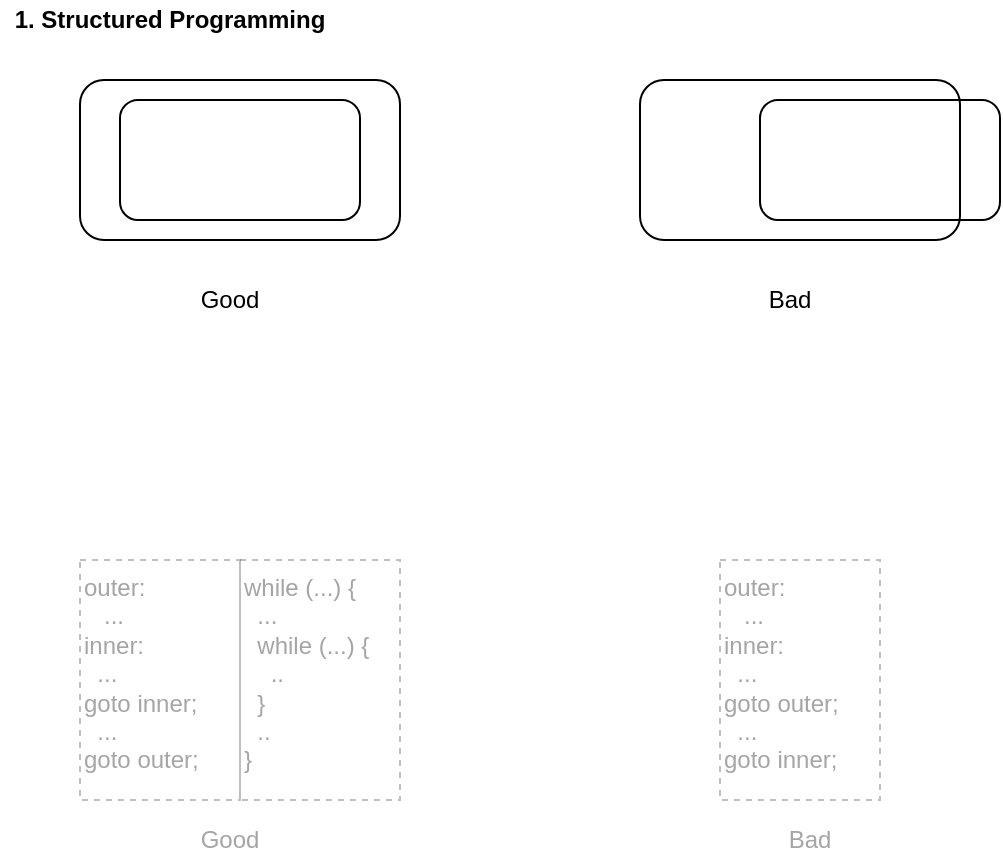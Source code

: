 <mxfile version="14.6.13" type="device" pages="5"><diagram id="4Q_bnU0WEq62cNls5I_W" name="1. Nesting"><mxGraphModel dx="1106" dy="806" grid="1" gridSize="10" guides="1" tooltips="1" connect="1" arrows="1" fold="1" page="1" pageScale="1" pageWidth="1100" pageHeight="850" math="0" shadow="0"><root><mxCell id="0"/><mxCell id="1" parent="0"/><mxCell id="ANpNpaIUzEH3eqscGycW-1" value="" style="rounded=1;whiteSpace=wrap;html=1;fillColor=none;" vertex="1" parent="1"><mxGeometry x="80" y="80" width="160" height="80" as="geometry"/></mxCell><mxCell id="ANpNpaIUzEH3eqscGycW-2" value="" style="rounded=1;whiteSpace=wrap;html=1;fillColor=none;" vertex="1" parent="1"><mxGeometry x="100" y="90" width="120" height="60" as="geometry"/></mxCell><mxCell id="ANpNpaIUzEH3eqscGycW-3" value="" style="rounded=1;whiteSpace=wrap;html=1;fillColor=none;" vertex="1" parent="1"><mxGeometry x="360" y="80" width="160" height="80" as="geometry"/></mxCell><mxCell id="ANpNpaIUzEH3eqscGycW-4" value="" style="rounded=1;whiteSpace=wrap;html=1;fillColor=none;" vertex="1" parent="1"><mxGeometry x="420" y="90" width="120" height="60" as="geometry"/></mxCell><mxCell id="ANpNpaIUzEH3eqscGycW-5" value="1. Structured Programming" style="text;html=1;strokeColor=none;fillColor=none;align=center;verticalAlign=middle;whiteSpace=wrap;rounded=0;fontStyle=1" vertex="1" parent="1"><mxGeometry x="40" y="40" width="170" height="20" as="geometry"/></mxCell><mxCell id="ANpNpaIUzEH3eqscGycW-6" value="Good" style="text;html=1;strokeColor=none;fillColor=none;align=center;verticalAlign=middle;whiteSpace=wrap;rounded=0;" vertex="1" parent="1"><mxGeometry x="80" y="180" width="150" height="20" as="geometry"/></mxCell><mxCell id="ANpNpaIUzEH3eqscGycW-7" value="Bad" style="text;html=1;strokeColor=none;fillColor=none;align=center;verticalAlign=middle;whiteSpace=wrap;rounded=0;" vertex="1" parent="1"><mxGeometry x="360" y="180" width="150" height="20" as="geometry"/></mxCell><mxCell id="ANpNpaIUzEH3eqscGycW-83" value="outer:&lt;br&gt;&amp;nbsp; &amp;nbsp;...&lt;br&gt;inner:&lt;br&gt;&amp;nbsp; ...&lt;br&gt;goto inner;&lt;br&gt;&amp;nbsp; ...&lt;br&gt;goto outer;" style="text;html=1;fillColor=none;align=left;verticalAlign=top;whiteSpace=wrap;rounded=0;sketch=0;fontColor=#000000;opacity=25;strokeColor=#000000;dashed=1;textOpacity=35;" vertex="1" parent="1"><mxGeometry x="80" y="320" width="80" height="120" as="geometry"/></mxCell><mxCell id="ANpNpaIUzEH3eqscGycW-84" value="while (...) {&lt;br&gt;&amp;nbsp; ...&lt;br&gt;&amp;nbsp; while (...) {&lt;br&gt;&amp;nbsp; &amp;nbsp; ..&lt;br&gt;&amp;nbsp; }&lt;br&gt;&amp;nbsp; ..&lt;br&gt;}" style="text;html=1;fillColor=none;align=left;verticalAlign=top;whiteSpace=wrap;rounded=0;sketch=0;fontColor=#000000;opacity=25;strokeColor=#000000;dashed=1;textOpacity=35;" vertex="1" parent="1"><mxGeometry x="160" y="320" width="80" height="120" as="geometry"/></mxCell><mxCell id="ANpNpaIUzEH3eqscGycW-85" value="outer:&lt;br&gt;&amp;nbsp; &amp;nbsp;...&lt;br&gt;inner:&lt;br&gt;&amp;nbsp; ...&lt;br&gt;goto outer;&lt;br&gt;&amp;nbsp; ...&lt;br&gt;goto inner;" style="text;html=1;fillColor=none;align=left;verticalAlign=top;whiteSpace=wrap;rounded=0;sketch=0;fontColor=#000000;opacity=25;strokeColor=#000000;dashed=1;textOpacity=35;" vertex="1" parent="1"><mxGeometry x="400" y="320" width="80" height="120" as="geometry"/></mxCell><mxCell id="ANpNpaIUzEH3eqscGycW-86" value="Good" style="text;html=1;strokeColor=none;fillColor=none;align=center;verticalAlign=middle;whiteSpace=wrap;rounded=0;textOpacity=35;" vertex="1" parent="1"><mxGeometry x="80" y="450" width="150" height="20" as="geometry"/></mxCell><mxCell id="ANpNpaIUzEH3eqscGycW-87" value="Bad" style="text;html=1;strokeColor=none;fillColor=none;align=center;verticalAlign=middle;whiteSpace=wrap;rounded=0;textOpacity=35;" vertex="1" parent="1"><mxGeometry x="370" y="450" width="150" height="20" as="geometry"/></mxCell></root></mxGraphModel></diagram><diagram name="2. Race Condition" id="WBNG8I5DSUapWPyg3AuD"><mxGraphModel dx="1106" dy="806" grid="1" gridSize="10" guides="1" tooltips="1" connect="1" arrows="1" fold="1" page="1" pageScale="1" pageWidth="1100" pageHeight="850" math="0" shadow="0"><root><mxCell id="yyQ3Yl1NAyLRkRWUp1KT-0"/><mxCell id="yyQ3Yl1NAyLRkRWUp1KT-1" parent="yyQ3Yl1NAyLRkRWUp1KT-0"/><mxCell id="yyQ3Yl1NAyLRkRWUp1KT-4" value="" style="rounded=1;whiteSpace=wrap;html=1;fillColor=#ffffff;" vertex="1" parent="yyQ3Yl1NAyLRkRWUp1KT-1"><mxGeometry x="80" y="480" width="310" height="240" as="geometry"/></mxCell><mxCell id="yyQ3Yl1NAyLRkRWUp1KT-12" value="&lt;b&gt;2. Race Condition&lt;/b&gt;" style="text;html=1;strokeColor=none;fillColor=none;align=center;verticalAlign=middle;whiteSpace=wrap;rounded=0;" vertex="1" parent="yyQ3Yl1NAyLRkRWUp1KT-1"><mxGeometry x="50" y="85" width="150" height="20" as="geometry"/></mxCell><mxCell id="yyQ3Yl1NAyLRkRWUp1KT-13" value="" style="rounded=1;whiteSpace=wrap;html=1;" vertex="1" parent="yyQ3Yl1NAyLRkRWUp1KT-1"><mxGeometry x="90" y="145" width="120" height="140" as="geometry"/></mxCell><mxCell id="yyQ3Yl1NAyLRkRWUp1KT-14" value="A" style="ellipse;whiteSpace=wrap;html=1;aspect=fixed;fontStyle=0;strokeColor=#82b366;fillColor=#d5e8d4;" vertex="1" parent="yyQ3Yl1NAyLRkRWUp1KT-1"><mxGeometry x="70" y="165" width="40" height="40" as="geometry"/></mxCell><mxCell id="yyQ3Yl1NAyLRkRWUp1KT-15" value="B" style="ellipse;whiteSpace=wrap;html=1;aspect=fixed;strokeColor=#82b366;fontStyle=0;fillColor=#d5e8d4;" vertex="1" parent="yyQ3Yl1NAyLRkRWUp1KT-1"><mxGeometry x="70" y="225" width="40" height="40" as="geometry"/></mxCell><mxCell id="yyQ3Yl1NAyLRkRWUp1KT-16" value="A" style="ellipse;whiteSpace=wrap;html=1;aspect=fixed;fontStyle=0;strokeColor=#82b366;fillColor=#d5e8d4;" vertex="1" parent="yyQ3Yl1NAyLRkRWUp1KT-1"><mxGeometry x="60" y="540" width="40" height="40" as="geometry"/></mxCell><mxCell id="yyQ3Yl1NAyLRkRWUp1KT-17" value="B" style="ellipse;whiteSpace=wrap;html=1;aspect=fixed;strokeColor=#82b366;fontStyle=0;fillColor=#d5e8d4;" vertex="1" parent="yyQ3Yl1NAyLRkRWUp1KT-1"><mxGeometry x="60" y="600" width="40" height="40" as="geometry"/></mxCell><mxCell id="yyQ3Yl1NAyLRkRWUp1KT-18" style="edgeStyle=orthogonalEdgeStyle;curved=1;orthogonalLoop=1;jettySize=auto;html=1;exitX=0;exitY=0.5;exitDx=0;exitDy=0;entryX=0.5;entryY=0;entryDx=0;entryDy=0;" edge="1" parent="yyQ3Yl1NAyLRkRWUp1KT-1" source="yyQ3Yl1NAyLRkRWUp1KT-20" target="yyQ3Yl1NAyLRkRWUp1KT-22"><mxGeometry relative="1" as="geometry"/></mxCell><mxCell id="yyQ3Yl1NAyLRkRWUp1KT-19" style="edgeStyle=orthogonalEdgeStyle;curved=1;orthogonalLoop=1;jettySize=auto;html=1;exitX=1;exitY=0.5;exitDx=0;exitDy=0;entryX=0.5;entryY=0;entryDx=0;entryDy=0;" edge="1" parent="yyQ3Yl1NAyLRkRWUp1KT-1" source="yyQ3Yl1NAyLRkRWUp1KT-20" target="yyQ3Yl1NAyLRkRWUp1KT-25"><mxGeometry relative="1" as="geometry"/></mxCell><mxCell id="yyQ3Yl1NAyLRkRWUp1KT-20" value="None" style="ellipse;whiteSpace=wrap;html=1;" vertex="1" parent="yyQ3Yl1NAyLRkRWUp1KT-1"><mxGeometry x="200" y="500" width="80" height="40" as="geometry"/></mxCell><mxCell id="yyQ3Yl1NAyLRkRWUp1KT-21" style="edgeStyle=orthogonalEdgeStyle;curved=1;orthogonalLoop=1;jettySize=auto;html=1;exitX=0.5;exitY=1;exitDx=0;exitDy=0;entryX=0;entryY=0.5;entryDx=0;entryDy=0;" edge="1" parent="yyQ3Yl1NAyLRkRWUp1KT-1" source="yyQ3Yl1NAyLRkRWUp1KT-22" target="yyQ3Yl1NAyLRkRWUp1KT-26"><mxGeometry relative="1" as="geometry"/></mxCell><mxCell id="yyQ3Yl1NAyLRkRWUp1KT-22" value="Waiting for B" style="ellipse;whiteSpace=wrap;html=1;" vertex="1" parent="yyQ3Yl1NAyLRkRWUp1KT-1"><mxGeometry x="120" y="580" width="80" height="40" as="geometry"/></mxCell><mxCell id="yyQ3Yl1NAyLRkRWUp1KT-23" value="Which came first? A or B?" style="text;html=1;strokeColor=none;fillColor=none;align=center;verticalAlign=middle;whiteSpace=wrap;rounded=0;" vertex="1" parent="yyQ3Yl1NAyLRkRWUp1KT-1"><mxGeometry x="70" y="305" width="150" height="20" as="geometry"/></mxCell><mxCell id="yyQ3Yl1NAyLRkRWUp1KT-24" style="edgeStyle=orthogonalEdgeStyle;curved=1;orthogonalLoop=1;jettySize=auto;html=1;exitX=0.5;exitY=1;exitDx=0;exitDy=0;entryX=1;entryY=0.5;entryDx=0;entryDy=0;" edge="1" parent="yyQ3Yl1NAyLRkRWUp1KT-1" source="yyQ3Yl1NAyLRkRWUp1KT-25" target="yyQ3Yl1NAyLRkRWUp1KT-26"><mxGeometry relative="1" as="geometry"/></mxCell><mxCell id="yyQ3Yl1NAyLRkRWUp1KT-25" value="Waiting for A" style="ellipse;whiteSpace=wrap;html=1;" vertex="1" parent="yyQ3Yl1NAyLRkRWUp1KT-1"><mxGeometry x="280" y="580" width="80" height="40" as="geometry"/></mxCell><mxCell id="yyQ3Yl1NAyLRkRWUp1KT-26" value="Both" style="ellipse;whiteSpace=wrap;html=1;" vertex="1" parent="yyQ3Yl1NAyLRkRWUp1KT-1"><mxGeometry x="200" y="660" width="80" height="40" as="geometry"/></mxCell><mxCell id="yyQ3Yl1NAyLRkRWUp1KT-27" value="Solution" style="text;html=1;strokeColor=none;fillColor=none;align=center;verticalAlign=middle;whiteSpace=wrap;rounded=0;" vertex="1" parent="yyQ3Yl1NAyLRkRWUp1KT-1"><mxGeometry x="165" y="740" width="150" height="20" as="geometry"/></mxCell><mxCell id="yyQ3Yl1NAyLRkRWUp1KT-39" value="A" style="text;html=1;strokeColor=none;fillColor=none;align=center;verticalAlign=middle;whiteSpace=wrap;rounded=0;fontColor=#82B366;" vertex="1" parent="yyQ3Yl1NAyLRkRWUp1KT-1"><mxGeometry x="145" y="525" width="20" height="20" as="geometry"/></mxCell><mxCell id="yyQ3Yl1NAyLRkRWUp1KT-40" value="A" style="text;html=1;strokeColor=none;fillColor=none;align=center;verticalAlign=middle;whiteSpace=wrap;rounded=0;fontColor=#82B366;" vertex="1" parent="yyQ3Yl1NAyLRkRWUp1KT-1"><mxGeometry x="320" y="650" width="20" height="20" as="geometry"/></mxCell><mxCell id="yyQ3Yl1NAyLRkRWUp1KT-41" value="B" style="text;html=1;strokeColor=none;fillColor=none;align=center;verticalAlign=middle;whiteSpace=wrap;rounded=0;fontColor=#82B366;" vertex="1" parent="yyQ3Yl1NAyLRkRWUp1KT-1"><mxGeometry x="145" y="650" width="20" height="20" as="geometry"/></mxCell><mxCell id="yyQ3Yl1NAyLRkRWUp1KT-42" value="B" style="text;html=1;strokeColor=none;fillColor=none;align=center;verticalAlign=middle;whiteSpace=wrap;rounded=0;fontColor=#82B366;" vertex="1" parent="yyQ3Yl1NAyLRkRWUp1KT-1"><mxGeometry x="310" y="520" width="20" height="20" as="geometry"/></mxCell></root></mxGraphModel></diagram><diagram name="3. Daisy Chain" id="snaIbZri8QGP4h1suc9p"><mxGraphModel dx="1106" dy="-44" grid="1" gridSize="10" guides="1" tooltips="1" connect="1" arrows="1" fold="1" page="1" pageScale="1" pageWidth="1100" pageHeight="850" math="0" shadow="0"><root><mxCell id="BhmPyiUZ_jtH-7-oKW-_-0"/><mxCell id="BhmPyiUZ_jtH-7-oKW-_-1" parent="BhmPyiUZ_jtH-7-oKW-_-0"/><mxCell id="BhmPyiUZ_jtH-7-oKW-_-3" value="" style="rounded=1;whiteSpace=wrap;html=1;fontColor=#82B366;fillColor=#ffffff;" vertex="1" parent="BhmPyiUZ_jtH-7-oKW-_-1"><mxGeometry x="85" y="960" width="630" height="235" as="geometry"/></mxCell><mxCell id="BhmPyiUZ_jtH-7-oKW-_-28" value="&lt;b&gt;3. Daisy Chain&lt;/b&gt;" style="text;html=1;strokeColor=none;fillColor=none;align=center;verticalAlign=middle;whiteSpace=wrap;rounded=0;" vertex="1" parent="BhmPyiUZ_jtH-7-oKW-_-1"><mxGeometry x="60" y="920" width="150" height="20" as="geometry"/></mxCell><mxCell id="BhmPyiUZ_jtH-7-oKW-_-29" value="F" style="rounded=1;whiteSpace=wrap;html=1;" vertex="1" parent="BhmPyiUZ_jtH-7-oKW-_-1"><mxGeometry x="190" y="995" width="125" height="140" as="geometry"/></mxCell><mxCell id="BhmPyiUZ_jtH-7-oKW-_-30" value="X" style="ellipse;whiteSpace=wrap;html=1;aspect=fixed;fontStyle=0;strokeColor=#82b366;fillColor=#d5e8d4;" vertex="1" parent="BhmPyiUZ_jtH-7-oKW-_-1"><mxGeometry x="170" y="1020" width="40" height="40" as="geometry"/></mxCell><mxCell id="BhmPyiUZ_jtH-7-oKW-_-31" style="edgeStyle=orthogonalEdgeStyle;curved=1;orthogonalLoop=1;jettySize=auto;html=1;exitX=1;exitY=0.5;exitDx=0;exitDy=0;entryX=0;entryY=0.5;entryDx=0;entryDy=0;" edge="1" parent="BhmPyiUZ_jtH-7-oKW-_-1" source="BhmPyiUZ_jtH-7-oKW-_-32" target="BhmPyiUZ_jtH-7-oKW-_-34"><mxGeometry relative="1" as="geometry"/></mxCell><mxCell id="BhmPyiUZ_jtH-7-oKW-_-32" value="Pass" style="ellipse;whiteSpace=wrap;html=1;aspect=fixed;fontStyle=0;strokeColor=#d6b656;fillColor=#fff2cc;" vertex="1" parent="BhmPyiUZ_jtH-7-oKW-_-1"><mxGeometry x="295" y="1020" width="40" height="40" as="geometry"/></mxCell><mxCell id="BhmPyiUZ_jtH-7-oKW-_-33" value="G" style="rounded=1;whiteSpace=wrap;html=1;" vertex="1" parent="BhmPyiUZ_jtH-7-oKW-_-1"><mxGeometry x="455" y="995" width="120" height="140" as="geometry"/></mxCell><mxCell id="BhmPyiUZ_jtH-7-oKW-_-34" value="X" style="ellipse;whiteSpace=wrap;html=1;aspect=fixed;fontStyle=0;strokeColor=#82b366;fillColor=#d5e8d4;" vertex="1" parent="BhmPyiUZ_jtH-7-oKW-_-1"><mxGeometry x="435" y="1020" width="40" height="40" as="geometry"/></mxCell><mxCell id="BhmPyiUZ_jtH-7-oKW-_-35" value="Pass" style="ellipse;whiteSpace=wrap;html=1;aspect=fixed;fontStyle=0;strokeColor=#d6b656;fillColor=#fff2cc;" vertex="1" parent="BhmPyiUZ_jtH-7-oKW-_-1"><mxGeometry x="555" y="1020" width="40" height="40" as="geometry"/></mxCell><mxCell id="BhmPyiUZ_jtH-7-oKW-_-36" value="Result" style="ellipse;whiteSpace=wrap;html=1;aspect=fixed;fontStyle=0;strokeColor=#d6b656;fillColor=#fff2cc;" vertex="1" parent="BhmPyiUZ_jtH-7-oKW-_-1"><mxGeometry x="295" y="1070" width="40" height="40" as="geometry"/></mxCell><mxCell id="BhmPyiUZ_jtH-7-oKW-_-37" value="Result" style="ellipse;whiteSpace=wrap;html=1;aspect=fixed;fontStyle=0;strokeColor=#d6b656;fillColor=#fff2cc;" vertex="1" parent="BhmPyiUZ_jtH-7-oKW-_-1"><mxGeometry x="555" y="1070" width="40" height="40" as="geometry"/></mxCell><mxCell id="BhmPyiUZ_jtH-7-oKW-_-38" value="" style="endArrow=classic;html=1;exitX=1;exitY=0.5;exitDx=0;exitDy=0;" edge="1" parent="BhmPyiUZ_jtH-7-oKW-_-1" source="BhmPyiUZ_jtH-7-oKW-_-37"><mxGeometry width="50" height="50" relative="1" as="geometry"><mxPoint x="415" y="1135" as="sourcePoint"/><mxPoint x="695" y="1090" as="targetPoint"/></mxGeometry></mxCell><mxCell id="BhmPyiUZ_jtH-7-oKW-_-43" value="" style="endArrow=classic;html=1;fontColor=#82B366;exitX=1;exitY=0.5;exitDx=0;exitDy=0;rounded=0;entryX=0;entryY=0.5;entryDx=0;entryDy=0;" edge="1" parent="BhmPyiUZ_jtH-7-oKW-_-1" source="BhmPyiUZ_jtH-7-oKW-_-36" target="BhmPyiUZ_jtH-7-oKW-_-46"><mxGeometry width="50" height="50" relative="1" as="geometry"><mxPoint x="555" y="885" as="sourcePoint"/><mxPoint x="645" y="1090" as="targetPoint"/><Array as="points"><mxPoint x="375" y="1090"/><mxPoint x="375" y="1155"/><mxPoint x="645" y="1155"/><mxPoint x="645" y="1090"/></Array></mxGeometry></mxCell><mxCell id="BhmPyiUZ_jtH-7-oKW-_-44" style="edgeStyle=orthogonalEdgeStyle;rounded=0;orthogonalLoop=1;jettySize=auto;html=1;exitX=1;exitY=0.5;exitDx=0;exitDy=0;entryX=0;entryY=0.5;entryDx=0;entryDy=0;fontColor=#82B366;" edge="1" parent="BhmPyiUZ_jtH-7-oKW-_-1" source="BhmPyiUZ_jtH-7-oKW-_-45" target="BhmPyiUZ_jtH-7-oKW-_-30"><mxGeometry relative="1" as="geometry"/></mxCell><mxCell id="BhmPyiUZ_jtH-7-oKW-_-45" value="X" style="ellipse;whiteSpace=wrap;html=1;aspect=fixed;fontStyle=0;strokeColor=#82b366;fillColor=#d5e8d4;" vertex="1" parent="BhmPyiUZ_jtH-7-oKW-_-1"><mxGeometry x="65" y="1020" width="40" height="40" as="geometry"/></mxCell><mxCell id="BhmPyiUZ_jtH-7-oKW-_-46" value="Result" style="ellipse;whiteSpace=wrap;html=1;aspect=fixed;fontStyle=0;strokeColor=#d6b656;fillColor=#fff2cc;" vertex="1" parent="BhmPyiUZ_jtH-7-oKW-_-1"><mxGeometry x="695" y="1070" width="40" height="40" as="geometry"/></mxCell></root></mxGraphModel></diagram><diagram name="4. Deadlock Prevention" id="9IkSQtsOBhTDEOUI-hZA"><mxGraphModel dx="1106" dy="-44" grid="1" gridSize="10" guides="1" tooltips="1" connect="1" arrows="1" fold="1" page="1" pageScale="1" pageWidth="1100" pageHeight="850" math="0" shadow="0"><root><mxCell id="noIwqjlJvWMZ7qIGSSQX-0"/><mxCell id="noIwqjlJvWMZ7qIGSSQX-1" parent="noIwqjlJvWMZ7qIGSSQX-0"/><mxCell id="noIwqjlJvWMZ7qIGSSQX-2" value="Resource&amp;nbsp;Server" style="rounded=1;whiteSpace=wrap;html=1;verticalAlign=top;" vertex="1" parent="noIwqjlJvWMZ7qIGSSQX-1"><mxGeometry x="510" y="1050" width="220" height="320" as="geometry"/></mxCell><mxCell id="noIwqjlJvWMZ7qIGSSQX-47" value="&lt;b&gt;4. Deadlock Prevention&lt;/b&gt;" style="text;html=1;strokeColor=none;fillColor=none;align=center;verticalAlign=middle;whiteSpace=wrap;rounded=0;" vertex="1" parent="noIwqjlJvWMZ7qIGSSQX-1"><mxGeometry x="110" y="920" width="150" height="20" as="geometry"/></mxCell><mxCell id="noIwqjlJvWMZ7qIGSSQX-48" value="Client J" style="rounded=1;whiteSpace=wrap;html=1;" vertex="1" parent="noIwqjlJvWMZ7qIGSSQX-1"><mxGeometry x="150" y="980" width="120" height="200" as="geometry"/></mxCell><mxCell id="noIwqjlJvWMZ7qIGSSQX-49" style="edgeStyle=orthogonalEdgeStyle;rounded=0;orthogonalLoop=1;jettySize=auto;html=1;exitX=1;exitY=0.5;exitDx=0;exitDy=0;entryX=0;entryY=0.5;entryDx=0;entryDy=0;fontColor=#000000;" edge="1" parent="noIwqjlJvWMZ7qIGSSQX-1" source="noIwqjlJvWMZ7qIGSSQX-50" target="noIwqjlJvWMZ7qIGSSQX-62"><mxGeometry relative="1" as="geometry"/></mxCell><mxCell id="noIwqjlJvWMZ7qIGSSQX-50" value="Request" style="ellipse;whiteSpace=wrap;html=1;aspect=fixed;fontStyle=0;strokeColor=#82b366;fillColor=#d5e8d4;" vertex="1" parent="noIwqjlJvWMZ7qIGSSQX-1"><mxGeometry x="250" y="1000" width="40" height="40" as="geometry"/></mxCell><mxCell id="noIwqjlJvWMZ7qIGSSQX-51" value="Grant" style="ellipse;whiteSpace=wrap;html=1;aspect=fixed;fontStyle=0;strokeColor=#d6b656;fillColor=#fff2cc;" vertex="1" parent="noIwqjlJvWMZ7qIGSSQX-1"><mxGeometry x="250" y="1060" width="40" height="40" as="geometry"/></mxCell><mxCell id="noIwqjlJvWMZ7qIGSSQX-52" style="edgeStyle=orthogonalEdgeStyle;rounded=0;orthogonalLoop=1;jettySize=auto;html=1;exitX=1;exitY=0.5;exitDx=0;exitDy=0;entryX=0;entryY=0.5;entryDx=0;entryDy=0;fontColor=#000000;" edge="1" parent="noIwqjlJvWMZ7qIGSSQX-1" source="noIwqjlJvWMZ7qIGSSQX-53" target="noIwqjlJvWMZ7qIGSSQX-66"><mxGeometry relative="1" as="geometry"><Array as="points"><mxPoint x="370" y="1140"/><mxPoint x="370" y="1220"/><mxPoint x="460" y="1220"/><mxPoint x="460" y="1260"/></Array></mxGeometry></mxCell><mxCell id="noIwqjlJvWMZ7qIGSSQX-53" value="Operate" style="ellipse;whiteSpace=wrap;html=1;aspect=fixed;fontStyle=0;strokeColor=#82b366;fillColor=#d5e8d4;" vertex="1" parent="noIwqjlJvWMZ7qIGSSQX-1"><mxGeometry x="250" y="1120" width="40" height="40" as="geometry"/></mxCell><mxCell id="noIwqjlJvWMZ7qIGSSQX-54" value="Client K" style="rounded=1;whiteSpace=wrap;html=1;" vertex="1" parent="noIwqjlJvWMZ7qIGSSQX-1"><mxGeometry x="150" y="1220" width="120" height="200" as="geometry"/></mxCell><mxCell id="noIwqjlJvWMZ7qIGSSQX-55" style="edgeStyle=orthogonalEdgeStyle;rounded=0;orthogonalLoop=1;jettySize=auto;html=1;exitX=1;exitY=0.5;exitDx=0;exitDy=0;fontColor=#000000;" edge="1" parent="noIwqjlJvWMZ7qIGSSQX-1" source="noIwqjlJvWMZ7qIGSSQX-56"><mxGeometry relative="1" as="geometry"><mxPoint x="490" y="1140" as="targetPoint"/><Array as="points"><mxPoint x="390" y="1260"/><mxPoint x="390" y="1140"/></Array></mxGeometry></mxCell><mxCell id="noIwqjlJvWMZ7qIGSSQX-56" value="Request" style="ellipse;whiteSpace=wrap;html=1;aspect=fixed;fontStyle=0;strokeColor=#82b366;fillColor=#d5e8d4;" vertex="1" parent="noIwqjlJvWMZ7qIGSSQX-1"><mxGeometry x="250" y="1240" width="40" height="40" as="geometry"/></mxCell><mxCell id="noIwqjlJvWMZ7qIGSSQX-57" value="Grant" style="ellipse;whiteSpace=wrap;html=1;aspect=fixed;fontStyle=0;strokeColor=#d6b656;fillColor=#fff2cc;" vertex="1" parent="noIwqjlJvWMZ7qIGSSQX-1"><mxGeometry x="250" y="1300" width="40" height="40" as="geometry"/></mxCell><mxCell id="noIwqjlJvWMZ7qIGSSQX-58" style="edgeStyle=orthogonalEdgeStyle;rounded=0;orthogonalLoop=1;jettySize=auto;html=1;fontColor=#000000;" edge="1" parent="noIwqjlJvWMZ7qIGSSQX-1" source="noIwqjlJvWMZ7qIGSSQX-59"><mxGeometry relative="1" as="geometry"><mxPoint x="490" y="1260" as="targetPoint"/><Array as="points"><mxPoint x="370" y="1380"/><mxPoint x="370" y="1220"/><mxPoint x="460" y="1220"/><mxPoint x="460" y="1260"/></Array></mxGeometry></mxCell><mxCell id="noIwqjlJvWMZ7qIGSSQX-59" value="Operate" style="ellipse;whiteSpace=wrap;html=1;aspect=fixed;fontStyle=0;strokeColor=#82b366;fillColor=#d5e8d4;" vertex="1" parent="noIwqjlJvWMZ7qIGSSQX-1"><mxGeometry x="250" y="1360" width="40" height="40" as="geometry"/></mxCell><mxCell id="noIwqjlJvWMZ7qIGSSQX-60" value="Resource 1" style="shape=cylinder3;whiteSpace=wrap;html=1;boundedLbl=1;backgroundOutline=1;size=15;fillColor=#ffffff;" vertex="1" parent="noIwqjlJvWMZ7qIGSSQX-1"><mxGeometry x="590" y="1110" width="70" height="80" as="geometry"/></mxCell><mxCell id="noIwqjlJvWMZ7qIGSSQX-61" value="Resource 2" style="shape=cylinder3;whiteSpace=wrap;html=1;boundedLbl=1;backgroundOutline=1;size=15;fillColor=#ffffff;" vertex="1" parent="noIwqjlJvWMZ7qIGSSQX-1"><mxGeometry x="590" y="1230" width="70" height="80" as="geometry"/></mxCell><mxCell id="noIwqjlJvWMZ7qIGSSQX-62" value="Request" style="ellipse;whiteSpace=wrap;html=1;aspect=fixed;fontStyle=0;strokeColor=#82b366;fillColor=#d5e8d4;" vertex="1" parent="noIwqjlJvWMZ7qIGSSQX-1"><mxGeometry x="490" y="1120" width="40" height="40" as="geometry"/></mxCell><mxCell id="noIwqjlJvWMZ7qIGSSQX-63" style="edgeStyle=orthogonalEdgeStyle;rounded=0;orthogonalLoop=1;jettySize=auto;html=1;entryX=1;entryY=0.5;entryDx=0;entryDy=0;fontColor=#000000;" edge="1" parent="noIwqjlJvWMZ7qIGSSQX-1" source="noIwqjlJvWMZ7qIGSSQX-65" target="noIwqjlJvWMZ7qIGSSQX-51"><mxGeometry relative="1" as="geometry"><Array as="points"><mxPoint x="380" y="1200"/><mxPoint x="380" y="1080"/></Array></mxGeometry></mxCell><mxCell id="noIwqjlJvWMZ7qIGSSQX-64" style="edgeStyle=orthogonalEdgeStyle;rounded=0;orthogonalLoop=1;jettySize=auto;html=1;entryX=1;entryY=0.5;entryDx=0;entryDy=0;fontColor=#000000;" edge="1" parent="noIwqjlJvWMZ7qIGSSQX-1" source="noIwqjlJvWMZ7qIGSSQX-65" target="noIwqjlJvWMZ7qIGSSQX-57"><mxGeometry relative="1" as="geometry"><Array as="points"><mxPoint x="380" y="1200"/><mxPoint x="380" y="1320"/></Array></mxGeometry></mxCell><mxCell id="noIwqjlJvWMZ7qIGSSQX-65" value="Grant" style="ellipse;whiteSpace=wrap;html=1;aspect=fixed;fontStyle=0;strokeColor=#d6b656;fillColor=#fff2cc;" vertex="1" parent="noIwqjlJvWMZ7qIGSSQX-1"><mxGeometry x="490" y="1180" width="40" height="40" as="geometry"/></mxCell><mxCell id="noIwqjlJvWMZ7qIGSSQX-66" value="Operate" style="ellipse;whiteSpace=wrap;html=1;aspect=fixed;fontStyle=0;strokeColor=#82b366;fillColor=#d5e8d4;" vertex="1" parent="noIwqjlJvWMZ7qIGSSQX-1"><mxGeometry x="490" y="1240" width="40" height="40" as="geometry"/></mxCell></root></mxGraphModel></diagram><diagram id="ObGuWK75dah-ZzzTyG8b" name="5. Request / Acknowledge"><mxGraphModel dx="1106" dy="-44" grid="1" gridSize="10" guides="1" tooltips="1" connect="1" arrows="1" fold="1" page="1" pageScale="1" pageWidth="1100" pageHeight="850" math="0" shadow="0"><root><mxCell id="2lnBuuxt6MrL30sBTAzK-0"/><mxCell id="2lnBuuxt6MrL30sBTAzK-1" parent="2lnBuuxt6MrL30sBTAzK-0"/><mxCell id="2lnBuuxt6MrL30sBTAzK-3" value="&lt;b&gt;5. Request / Acknowledge&lt;/b&gt;" style="text;html=1;strokeColor=none;fillColor=none;align=center;verticalAlign=middle;whiteSpace=wrap;rounded=0;" vertex="1" parent="2lnBuuxt6MrL30sBTAzK-1"><mxGeometry x="60" y="920" width="170" height="20" as="geometry"/></mxCell><mxCell id="2lnBuuxt6MrL30sBTAzK-4" value="P" style="rounded=1;whiteSpace=wrap;html=1;" vertex="1" parent="2lnBuuxt6MrL30sBTAzK-1"><mxGeometry x="190" y="995" width="125" height="140" as="geometry"/></mxCell><mxCell id="2lnBuuxt6MrL30sBTAzK-6" style="edgeStyle=orthogonalEdgeStyle;curved=1;orthogonalLoop=1;jettySize=auto;html=1;exitX=1;exitY=0.5;exitDx=0;exitDy=0;entryX=0;entryY=0.5;entryDx=0;entryDy=0;" edge="1" parent="2lnBuuxt6MrL30sBTAzK-1" source="2lnBuuxt6MrL30sBTAzK-7" target="2lnBuuxt6MrL30sBTAzK-9"><mxGeometry relative="1" as="geometry"/></mxCell><mxCell id="2lnBuuxt6MrL30sBTAzK-7" value="Ack" style="ellipse;whiteSpace=wrap;html=1;aspect=fixed;fontStyle=0;strokeColor=#d6b656;fillColor=#fff2cc;" vertex="1" parent="2lnBuuxt6MrL30sBTAzK-1"><mxGeometry x="295" y="1070" width="40" height="40" as="geometry"/></mxCell><mxCell id="2lnBuuxt6MrL30sBTAzK-8" value="Q" style="rounded=1;whiteSpace=wrap;html=1;" vertex="1" parent="2lnBuuxt6MrL30sBTAzK-1"><mxGeometry x="455" y="995" width="120" height="140" as="geometry"/></mxCell><mxCell id="2lnBuuxt6MrL30sBTAzK-9" value="Data" style="ellipse;whiteSpace=wrap;html=1;aspect=fixed;fontStyle=0;strokeColor=#82b366;fillColor=#d5e8d4;" vertex="1" parent="2lnBuuxt6MrL30sBTAzK-1"><mxGeometry x="435" y="1070" width="40" height="40" as="geometry"/></mxCell><mxCell id="2lnBuuxt6MrL30sBTAzK-11" value="Req" style="ellipse;whiteSpace=wrap;html=1;aspect=fixed;fontStyle=0;strokeColor=#82b366;fillColor=#d5e8d4;" vertex="1" parent="2lnBuuxt6MrL30sBTAzK-1"><mxGeometry x="295" y="1020" width="40" height="40" as="geometry"/></mxCell><mxCell id="2lnBuuxt6MrL30sBTAzK-12" value="Result" style="ellipse;whiteSpace=wrap;html=1;aspect=fixed;fontStyle=0;strokeColor=#d6b656;fillColor=#fff2cc;" vertex="1" parent="2lnBuuxt6MrL30sBTAzK-1"><mxGeometry x="560" y="1045" width="40" height="40" as="geometry"/></mxCell><mxCell id="2lnBuuxt6MrL30sBTAzK-20" style="edgeStyle=orthogonalEdgeStyle;rounded=0;orthogonalLoop=1;jettySize=auto;html=1;entryX=1;entryY=0.5;entryDx=0;entryDy=0;fontColor=#000000;strokeWidth=1;" edge="1" parent="2lnBuuxt6MrL30sBTAzK-1" source="2lnBuuxt6MrL30sBTAzK-18" target="2lnBuuxt6MrL30sBTAzK-11"><mxGeometry relative="1" as="geometry"/></mxCell><mxCell id="2lnBuuxt6MrL30sBTAzK-18" value="Req" style="ellipse;whiteSpace=wrap;html=1;aspect=fixed;fontStyle=0;strokeColor=#d6b656;fillColor=#fff2cc;" vertex="1" parent="2lnBuuxt6MrL30sBTAzK-1"><mxGeometry x="435" y="1020" width="40" height="40" as="geometry"/></mxCell></root></mxGraphModel></diagram></mxfile>